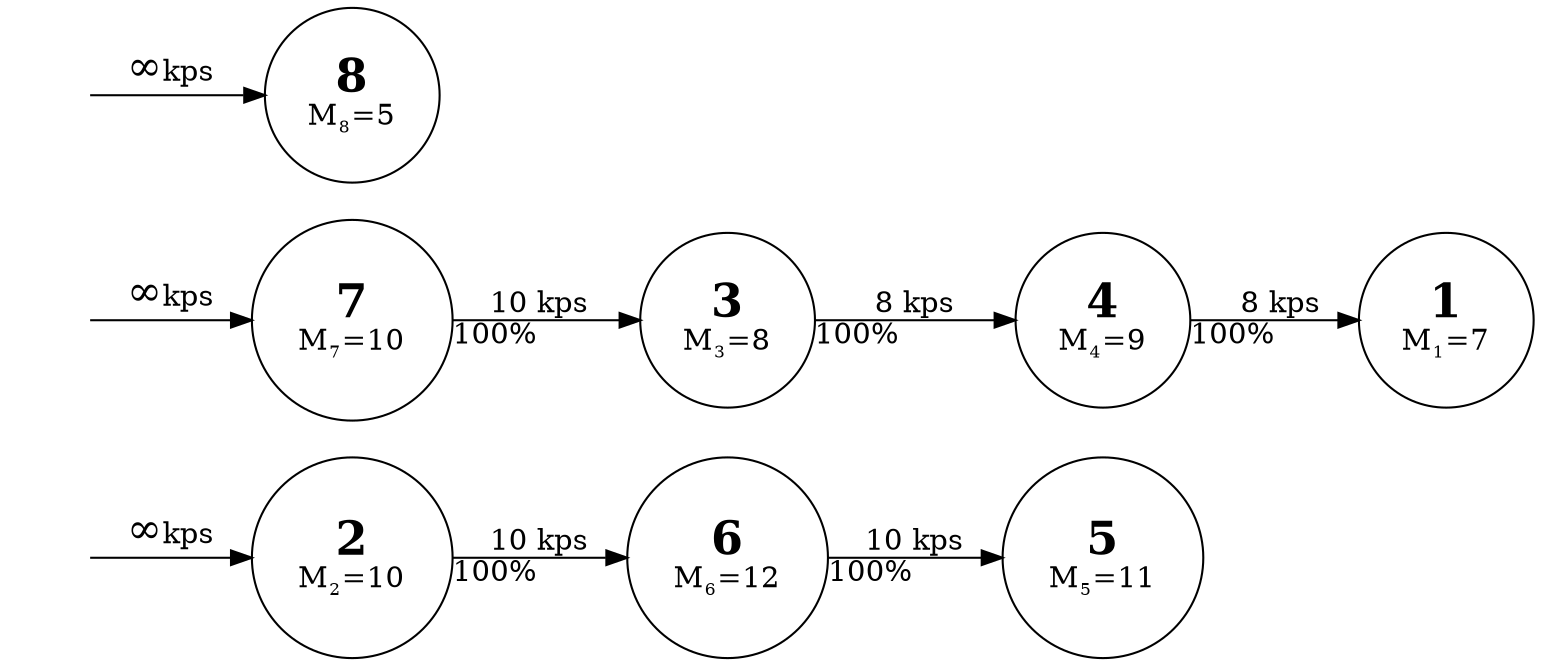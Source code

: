 digraph sample {
        rankdir=LR;
        size="100"
        node [shape = doublecircle];
        node [shape = circle];
        -1[style=invis]
        -2[style=invis]
        -3[style=invis]
        1[label = <<b><font point-size='22'>1</font></b><br/>M<SUB><font point-size='10'>1</font></SUB>=7>]
        2[label = <<b><font point-size='22'>2</font></b><br/>M<SUB><font point-size='10'>2</font></SUB>=10>]
        3[label = <<b><font point-size='22'>3</font></b><br/>M<SUB><font point-size='10'>3</font></SUB>=8>]
        4[label = <<b><font point-size='22'>4</font></b><br/>M<SUB><font point-size='10'>4</font></SUB>=9>]
        5[label = <<b><font point-size='22'>5</font></b><br/>M<SUB><font point-size='10'>5</font></SUB>=11>]
        6[label = <<b><font point-size='22'>6</font></b><br/>M<SUB><font point-size='10'>6</font></SUB>=12>]
        7[label = <<b><font point-size='22'>7</font></b><br/>M<SUB><font point-size='10'>7</font></SUB>=10>]
        8[label = <<b><font point-size='22'>8</font></b><br/>M<SUB><font point-size='10'>8</font></SUB>=5>]
        -1 -> 2 [label=<<font point-size='20'>∞</font>kps>]
        -2 -> 7 [label=<<font point-size='20'>∞</font>kps>]
        -3 -> 8 [label=<<font point-size='20'>∞</font>kps>]
        2 -> 6 [taillabel="100%", label="10 kps"]
        3 -> 4 [taillabel="100%", label="8 kps"]
        4 -> 1 [taillabel="100%", label="8 kps"]
        6 -> 5 [taillabel="100%", label="10 kps"]
        7 -> 3 [taillabel="100%", label="10 kps"]
}
